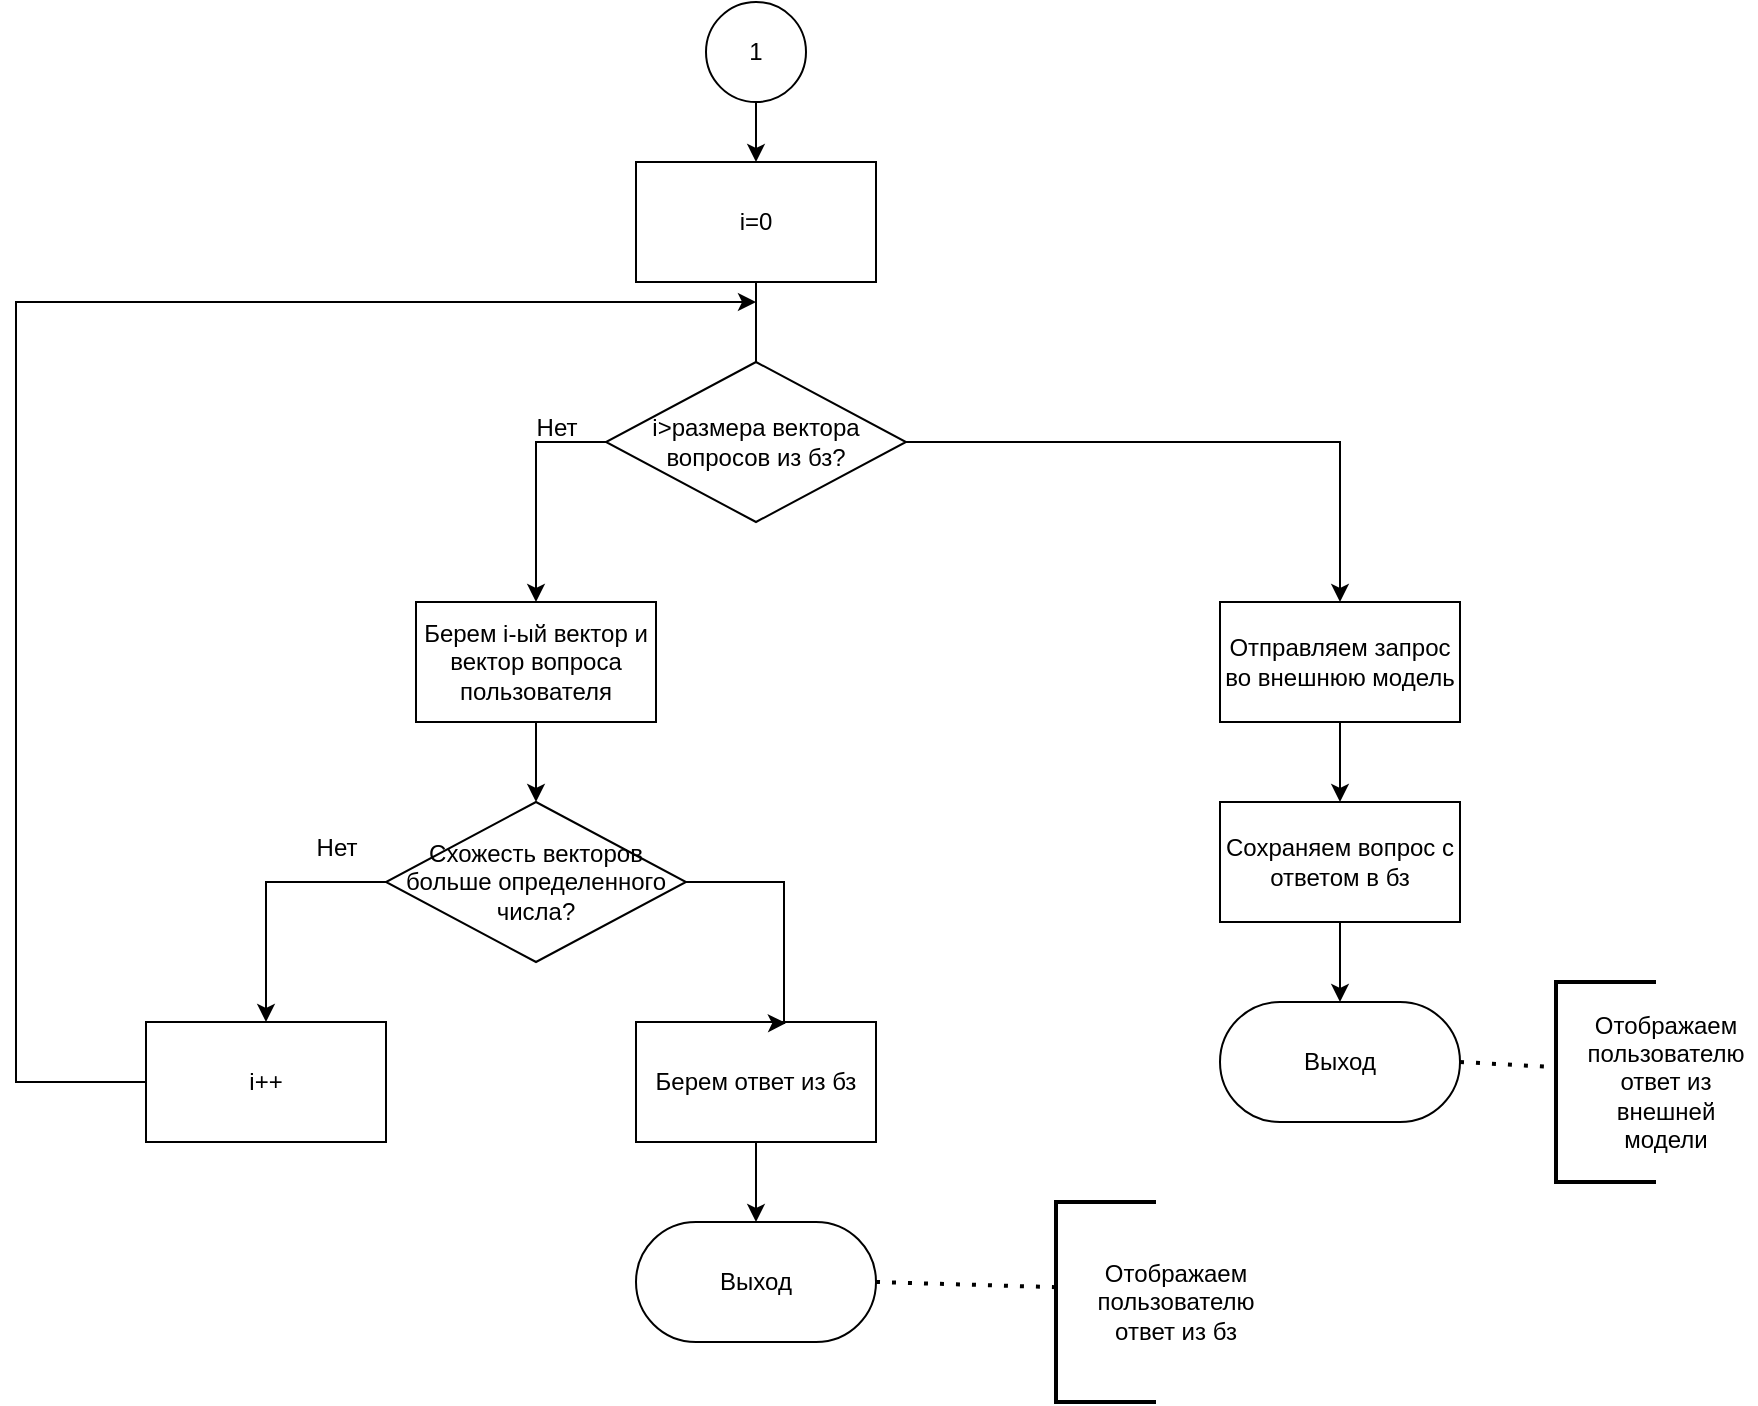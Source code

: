 <mxfile version="26.2.14">
  <diagram name="Страница — 1" id="ksAHQVp9pkomZ5HP465v">
    <mxGraphModel dx="3313" dy="1933" grid="1" gridSize="10" guides="1" tooltips="1" connect="1" arrows="1" fold="1" page="1" pageScale="1" pageWidth="827" pageHeight="1169" math="0" shadow="0">
      <root>
        <mxCell id="0" />
        <mxCell id="1" parent="0" />
        <mxCell id="HkZ7-6mY7OGyiAFKH2yv-4" style="edgeStyle=orthogonalEdgeStyle;rounded=0;orthogonalLoop=1;jettySize=auto;html=1;entryX=0.5;entryY=0;entryDx=0;entryDy=0;" edge="1" parent="1" source="HkZ7-6mY7OGyiAFKH2yv-5" target="HkZ7-6mY7OGyiAFKH2yv-7">
          <mxGeometry relative="1" as="geometry" />
        </mxCell>
        <mxCell id="HkZ7-6mY7OGyiAFKH2yv-5" value="1" style="ellipse;whiteSpace=wrap;html=1;aspect=fixed;" vertex="1" parent="1">
          <mxGeometry x="535" y="920" width="50" height="50" as="geometry" />
        </mxCell>
        <mxCell id="HkZ7-6mY7OGyiAFKH2yv-6" style="edgeStyle=orthogonalEdgeStyle;rounded=0;orthogonalLoop=1;jettySize=auto;html=1;" edge="1" parent="1" source="HkZ7-6mY7OGyiAFKH2yv-7" target="HkZ7-6mY7OGyiAFKH2yv-9">
          <mxGeometry relative="1" as="geometry" />
        </mxCell>
        <mxCell id="HkZ7-6mY7OGyiAFKH2yv-7" value="i=0" style="rounded=0;whiteSpace=wrap;html=1;" vertex="1" parent="1">
          <mxGeometry x="500" y="1000" width="120" height="60" as="geometry" />
        </mxCell>
        <mxCell id="HkZ7-6mY7OGyiAFKH2yv-8" style="edgeStyle=orthogonalEdgeStyle;rounded=0;orthogonalLoop=1;jettySize=auto;html=1;entryX=0.5;entryY=0;entryDx=0;entryDy=0;" edge="1" parent="1" source="HkZ7-6mY7OGyiAFKH2yv-9" target="HkZ7-6mY7OGyiAFKH2yv-16">
          <mxGeometry relative="1" as="geometry" />
        </mxCell>
        <mxCell id="HkZ7-6mY7OGyiAFKH2yv-9" value="Берем i-ый вектор и вектор вопроса пользователя" style="rounded=0;whiteSpace=wrap;html=1;" vertex="1" parent="1">
          <mxGeometry x="390" y="1220" width="120" height="60" as="geometry" />
        </mxCell>
        <mxCell id="HkZ7-6mY7OGyiAFKH2yv-10" style="edgeStyle=orthogonalEdgeStyle;rounded=0;orthogonalLoop=1;jettySize=auto;html=1;entryX=0.5;entryY=0;entryDx=0;entryDy=0;" edge="1" parent="1" source="HkZ7-6mY7OGyiAFKH2yv-11" target="HkZ7-6mY7OGyiAFKH2yv-30">
          <mxGeometry relative="1" as="geometry">
            <Array as="points">
              <mxPoint x="852" y="1140" />
            </Array>
            <mxPoint x="660" y="1220" as="targetPoint" />
          </mxGeometry>
        </mxCell>
        <mxCell id="HkZ7-6mY7OGyiAFKH2yv-11" value="i&amp;gt;размера вектора вопросов из бз?" style="rhombus;whiteSpace=wrap;html=1;" vertex="1" parent="1">
          <mxGeometry x="485" y="1100" width="150" height="80" as="geometry" />
        </mxCell>
        <mxCell id="HkZ7-6mY7OGyiAFKH2yv-12" value="Нет" style="text;html=1;align=center;verticalAlign=middle;resizable=0;points=[];autosize=1;strokeColor=none;fillColor=none;" vertex="1" parent="1">
          <mxGeometry x="440" y="1118" width="40" height="30" as="geometry" />
        </mxCell>
        <mxCell id="HkZ7-6mY7OGyiAFKH2yv-13" style="edgeStyle=orthogonalEdgeStyle;rounded=0;orthogonalLoop=1;jettySize=auto;html=1;" edge="1" parent="1" source="HkZ7-6mY7OGyiAFKH2yv-14">
          <mxGeometry relative="1" as="geometry">
            <mxPoint x="560" y="1070" as="targetPoint" />
            <Array as="points">
              <mxPoint x="190" y="1460" />
              <mxPoint x="190" y="1070" />
            </Array>
          </mxGeometry>
        </mxCell>
        <mxCell id="HkZ7-6mY7OGyiAFKH2yv-14" value="i++" style="rounded=0;whiteSpace=wrap;html=1;" vertex="1" parent="1">
          <mxGeometry x="255" y="1430" width="120" height="60" as="geometry" />
        </mxCell>
        <mxCell id="HkZ7-6mY7OGyiAFKH2yv-15" style="edgeStyle=orthogonalEdgeStyle;rounded=0;orthogonalLoop=1;jettySize=auto;html=1;entryX=0.5;entryY=0;entryDx=0;entryDy=0;" edge="1" parent="1" source="HkZ7-6mY7OGyiAFKH2yv-16" target="HkZ7-6mY7OGyiAFKH2yv-14">
          <mxGeometry relative="1" as="geometry">
            <Array as="points">
              <mxPoint x="315" y="1360" />
            </Array>
          </mxGeometry>
        </mxCell>
        <mxCell id="HkZ7-6mY7OGyiAFKH2yv-16" value="Схожесть векторов больше определенного числа?" style="rhombus;whiteSpace=wrap;html=1;" vertex="1" parent="1">
          <mxGeometry x="375" y="1320" width="150" height="80" as="geometry" />
        </mxCell>
        <mxCell id="HkZ7-6mY7OGyiAFKH2yv-17" value="Нет" style="text;html=1;align=center;verticalAlign=middle;resizable=0;points=[];autosize=1;strokeColor=none;fillColor=none;" vertex="1" parent="1">
          <mxGeometry x="330" y="1328" width="40" height="30" as="geometry" />
        </mxCell>
        <mxCell id="HkZ7-6mY7OGyiAFKH2yv-18" value="Отображаем пользователю ответ из внешней модели" style="text;html=1;align=center;verticalAlign=middle;whiteSpace=wrap;rounded=0;" vertex="1" parent="1">
          <mxGeometry x="970" y="1420" width="90" height="80" as="geometry" />
        </mxCell>
        <mxCell id="HkZ7-6mY7OGyiAFKH2yv-19" style="edgeStyle=orthogonalEdgeStyle;rounded=0;orthogonalLoop=1;jettySize=auto;html=1;entryX=0.5;entryY=0;entryDx=0;entryDy=0;" edge="1" parent="1" source="HkZ7-6mY7OGyiAFKH2yv-20" target="HkZ7-6mY7OGyiAFKH2yv-22">
          <mxGeometry relative="1" as="geometry" />
        </mxCell>
        <mxCell id="HkZ7-6mY7OGyiAFKH2yv-20" value="Берем ответ из бз" style="rounded=0;whiteSpace=wrap;html=1;" vertex="1" parent="1">
          <mxGeometry x="500" y="1430" width="120" height="60" as="geometry" />
        </mxCell>
        <mxCell id="HkZ7-6mY7OGyiAFKH2yv-21" style="edgeStyle=orthogonalEdgeStyle;rounded=0;orthogonalLoop=1;jettySize=auto;html=1;entryX=0.625;entryY=0.008;entryDx=0;entryDy=0;entryPerimeter=0;" edge="1" parent="1" source="HkZ7-6mY7OGyiAFKH2yv-16" target="HkZ7-6mY7OGyiAFKH2yv-20">
          <mxGeometry relative="1" as="geometry">
            <Array as="points">
              <mxPoint x="574" y="1360" />
              <mxPoint x="574" y="1431" />
            </Array>
          </mxGeometry>
        </mxCell>
        <mxCell id="HkZ7-6mY7OGyiAFKH2yv-22" value="Выход" style="rounded=1;whiteSpace=wrap;html=1;arcSize=50;" vertex="1" parent="1">
          <mxGeometry x="500" y="1530" width="120" height="60" as="geometry" />
        </mxCell>
        <mxCell id="HkZ7-6mY7OGyiAFKH2yv-23" value="" style="strokeWidth=2;html=1;shape=mxgraph.flowchart.annotation_1;align=left;pointerEvents=1;direction=east;" vertex="1" parent="1">
          <mxGeometry x="710" y="1520" width="50" height="100" as="geometry" />
        </mxCell>
        <mxCell id="HkZ7-6mY7OGyiAFKH2yv-24" value="" style="endArrow=none;dashed=1;html=1;dashPattern=1 3;strokeWidth=2;rounded=0;exitX=1;exitY=0.5;exitDx=0;exitDy=0;entryX=0.012;entryY=0.426;entryDx=0;entryDy=0;entryPerimeter=0;" edge="1" parent="1" source="HkZ7-6mY7OGyiAFKH2yv-22" target="HkZ7-6mY7OGyiAFKH2yv-23">
          <mxGeometry width="50" height="50" relative="1" as="geometry">
            <mxPoint x="630" y="1560" as="sourcePoint" />
            <mxPoint x="680" y="1510" as="targetPoint" />
          </mxGeometry>
        </mxCell>
        <mxCell id="HkZ7-6mY7OGyiAFKH2yv-25" value="Отображаем пользователю ответ из бз" style="text;html=1;align=center;verticalAlign=middle;whiteSpace=wrap;rounded=0;" vertex="1" parent="1">
          <mxGeometry x="720" y="1530" width="100" height="80" as="geometry" />
        </mxCell>
        <mxCell id="HkZ7-6mY7OGyiAFKH2yv-26" value="Выход" style="rounded=1;whiteSpace=wrap;html=1;arcSize=50;" vertex="1" parent="1">
          <mxGeometry x="792" y="1420" width="120" height="60" as="geometry" />
        </mxCell>
        <mxCell id="HkZ7-6mY7OGyiAFKH2yv-27" value="" style="strokeWidth=2;html=1;shape=mxgraph.flowchart.annotation_1;align=left;pointerEvents=1;direction=east;" vertex="1" parent="1">
          <mxGeometry x="960" y="1410" width="50" height="100" as="geometry" />
        </mxCell>
        <mxCell id="HkZ7-6mY7OGyiAFKH2yv-28" value="" style="endArrow=none;dashed=1;html=1;dashPattern=1 3;strokeWidth=2;rounded=0;exitX=1;exitY=0.5;exitDx=0;exitDy=0;entryX=0.012;entryY=0.426;entryDx=0;entryDy=0;entryPerimeter=0;" edge="1" parent="1" source="HkZ7-6mY7OGyiAFKH2yv-26" target="HkZ7-6mY7OGyiAFKH2yv-27">
          <mxGeometry width="50" height="50" relative="1" as="geometry">
            <mxPoint x="872" y="1350" as="sourcePoint" />
            <mxPoint x="922" y="1300" as="targetPoint" />
          </mxGeometry>
        </mxCell>
        <mxCell id="HkZ7-6mY7OGyiAFKH2yv-29" style="edgeStyle=orthogonalEdgeStyle;rounded=0;orthogonalLoop=1;jettySize=auto;html=1;entryX=0.5;entryY=0;entryDx=0;entryDy=0;" edge="1" parent="1" source="HkZ7-6mY7OGyiAFKH2yv-30" target="HkZ7-6mY7OGyiAFKH2yv-32">
          <mxGeometry relative="1" as="geometry" />
        </mxCell>
        <mxCell id="HkZ7-6mY7OGyiAFKH2yv-30" value="Отправляем запрос во внешнюю модель" style="rounded=0;whiteSpace=wrap;html=1;" vertex="1" parent="1">
          <mxGeometry x="792" y="1220" width="120" height="60" as="geometry" />
        </mxCell>
        <mxCell id="HkZ7-6mY7OGyiAFKH2yv-31" style="edgeStyle=orthogonalEdgeStyle;rounded=0;orthogonalLoop=1;jettySize=auto;html=1;entryX=0.5;entryY=0;entryDx=0;entryDy=0;" edge="1" parent="1" source="HkZ7-6mY7OGyiAFKH2yv-32" target="HkZ7-6mY7OGyiAFKH2yv-26">
          <mxGeometry relative="1" as="geometry" />
        </mxCell>
        <mxCell id="HkZ7-6mY7OGyiAFKH2yv-32" value="Сохраняем вопрос с ответом в бз" style="rounded=0;whiteSpace=wrap;html=1;" vertex="1" parent="1">
          <mxGeometry x="792" y="1320" width="120" height="60" as="geometry" />
        </mxCell>
      </root>
    </mxGraphModel>
  </diagram>
</mxfile>
